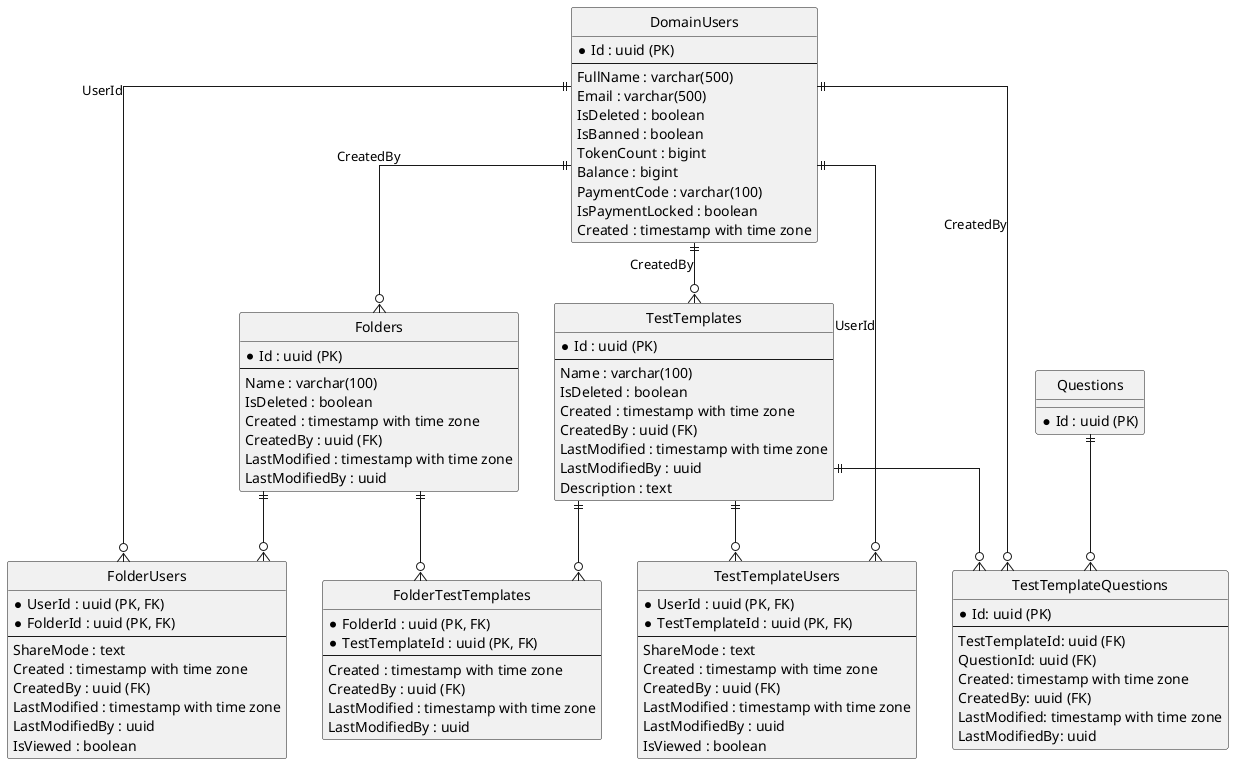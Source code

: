 @startuml


hide circle


skinparam linetype ortho

entity "DomainUsers" {
  *Id : uuid (PK)
  --
  FullName : varchar(500)
  Email : varchar(500)
  IsDeleted : boolean
  IsBanned : boolean
  TokenCount : bigint
  Balance : bigint
  PaymentCode : varchar(100)
  IsPaymentLocked : boolean
  Created : timestamp with time zone
}

entity "Folders" {
  *Id : uuid (PK)
  --
  Name : varchar(100)
  IsDeleted : boolean
  Created : timestamp with time zone
  CreatedBy : uuid (FK)
  LastModified : timestamp with time zone
  LastModifiedBy : uuid
}

entity "TestTemplates" {
  *Id : uuid (PK)
  --
  Name : varchar(100)
  IsDeleted : boolean
  Created : timestamp with time zone
  CreatedBy : uuid (FK)
  LastModified : timestamp with time zone
  LastModifiedBy : uuid
  Description : text
}

entity "FolderUsers" {
  *UserId : uuid (PK, FK)
  *FolderId : uuid (PK, FK)
  --
  ShareMode : text
  Created : timestamp with time zone
  CreatedBy : uuid (FK)
  LastModified : timestamp with time zone
  LastModifiedBy : uuid
  IsViewed : boolean
}

entity "FolderTestTemplates" {
  *FolderId : uuid (PK, FK)
  *TestTemplateId : uuid (PK, FK)
  --
  Created : timestamp with time zone
  CreatedBy : uuid (FK)
  LastModified : timestamp with time zone
  LastModifiedBy : uuid
}

entity "TestTemplateUsers" {
  *UserId : uuid (PK, FK)
  *TestTemplateId : uuid (PK, FK)
  --
  ShareMode : text
  Created : timestamp with time zone
  CreatedBy : uuid (FK)
  LastModified : timestamp with time zone
  LastModifiedBy : uuid
  IsViewed : boolean
}

entity "TestTemplateQuestions" {
    *Id: uuid (PK)
    --
    TestTemplateId: uuid (FK)
    QuestionId: uuid (FK)
    Created: timestamp with time zone
    CreatedBy: uuid (FK)
    LastModified: timestamp with time zone
    LastModifiedBy: uuid
}

entity "Questions" {
  *Id : uuid (PK)
}

"DomainUsers" ||--o{ "Folders" : CreatedBy
"DomainUsers" ||--o{ "TestTemplates" : CreatedBy
"DomainUsers" ||--o{ "FolderUsers" : UserId
"DomainUsers" ||--o{ "TestTemplateUsers" : UserId
"DomainUsers" ||--o{ "TestTemplateQuestions" : CreatedBy

"Folders" ||--o{ "FolderUsers"
"Folders" ||--o{ "FolderTestTemplates"

"TestTemplates" ||--o{ "FolderTestTemplates"
"TestTemplates" ||--o{ "TestTemplateUsers"
"TestTemplates" ||--o{ "TestTemplateQuestions"

"Questions" ||--o{ "TestTemplateQuestions"

@enduml